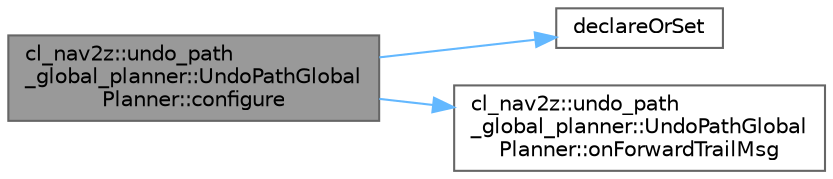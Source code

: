 digraph "cl_nav2z::undo_path_global_planner::UndoPathGlobalPlanner::configure"
{
 // LATEX_PDF_SIZE
  bgcolor="transparent";
  edge [fontname=Helvetica,fontsize=10,labelfontname=Helvetica,labelfontsize=10];
  node [fontname=Helvetica,fontsize=10,shape=box,height=0.2,width=0.4];
  rankdir="LR";
  Node1 [label="cl_nav2z::undo_path\l_global_planner::UndoPathGlobal\lPlanner::configure",height=0.2,width=0.4,color="gray40", fillcolor="grey60", style="filled", fontcolor="black",tooltip=" "];
  Node1 -> Node2 [color="steelblue1",style="solid"];
  Node2 [label="declareOrSet",height=0.2,width=0.4,color="grey40", fillcolor="white", style="filled",URL="$client__library_2nav2z__client_2custom__planners_2nav2z__planners__common_2include_2nav2z__planners__common_2common_8hpp.html#a5f7dd4768483284ca2c1d26e7e9fde9e",tooltip=" "];
  Node1 -> Node3 [color="steelblue1",style="solid"];
  Node3 [label="cl_nav2z::undo_path\l_global_planner::UndoPathGlobal\lPlanner::onForwardTrailMsg",height=0.2,width=0.4,color="grey40", fillcolor="white", style="filled",URL="$classcl__nav2z_1_1undo__path__global__planner_1_1UndoPathGlobalPlanner.html#add222e79595db17f70e9ce447ed3fea9",tooltip=" "];
}

